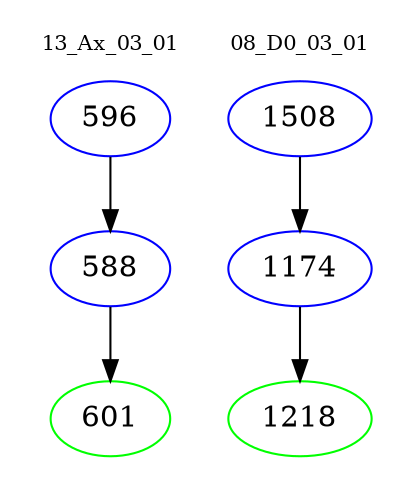 digraph{
subgraph cluster_0 {
color = white
label = "13_Ax_03_01";
fontsize=10;
T0_596 [label="596", color="blue"]
T0_596 -> T0_588 [color="black"]
T0_588 [label="588", color="blue"]
T0_588 -> T0_601 [color="black"]
T0_601 [label="601", color="green"]
}
subgraph cluster_1 {
color = white
label = "08_D0_03_01";
fontsize=10;
T1_1508 [label="1508", color="blue"]
T1_1508 -> T1_1174 [color="black"]
T1_1174 [label="1174", color="blue"]
T1_1174 -> T1_1218 [color="black"]
T1_1218 [label="1218", color="green"]
}
}
